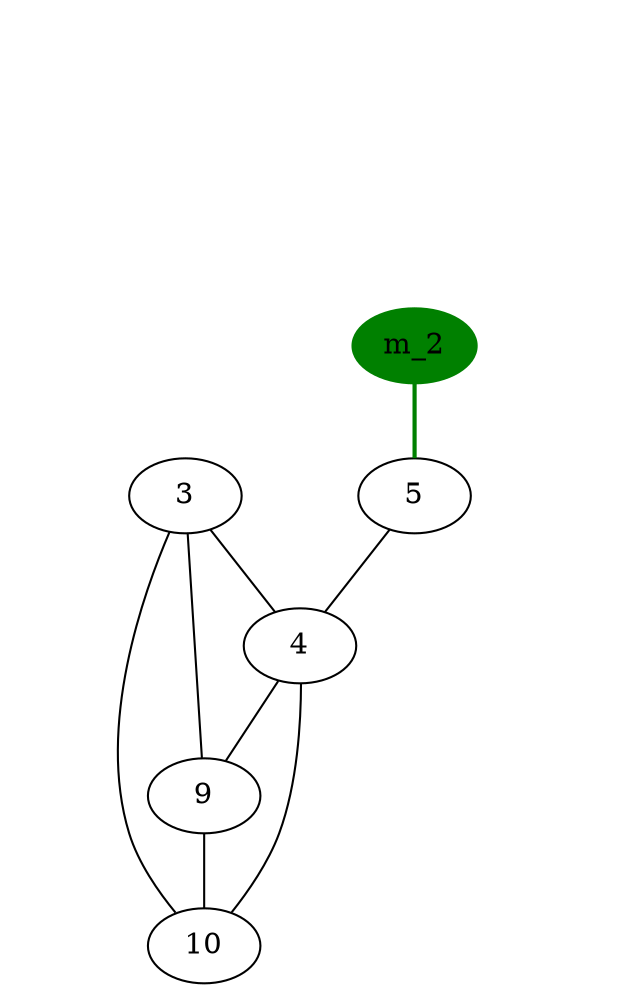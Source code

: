 graph G
{
6--1[color=transparent];
1--2[color=transparent];
1[fontcolor=transparent, color=transparent];
6--m_1 [color=transparent];
m_1--2 [color=transparent];
m_1 [fontcolor=transparent, color=transparent];
6--11[color=transparent];
11--2[color=transparent];
11[fontcolor=transparent, color=transparent];
6--m_2[color=transparent];
m_2--5[color="#008000", style=bold];
6--8[color=transparent];
6[fontcolor=transparent, color=transparent];
8--5[color=transparent];
2--3[color=transparent];
2--4[color=transparent];
2--5[color=transparent];
2[fontcolor=transparent, color=transparent];
5--4;
3--4;
3--9;
3--10;
4--10;
4--9;
9--10;
m_2 [color="#008000", style=filled];
8 [color=transparent, fontcolor=transparent];

}